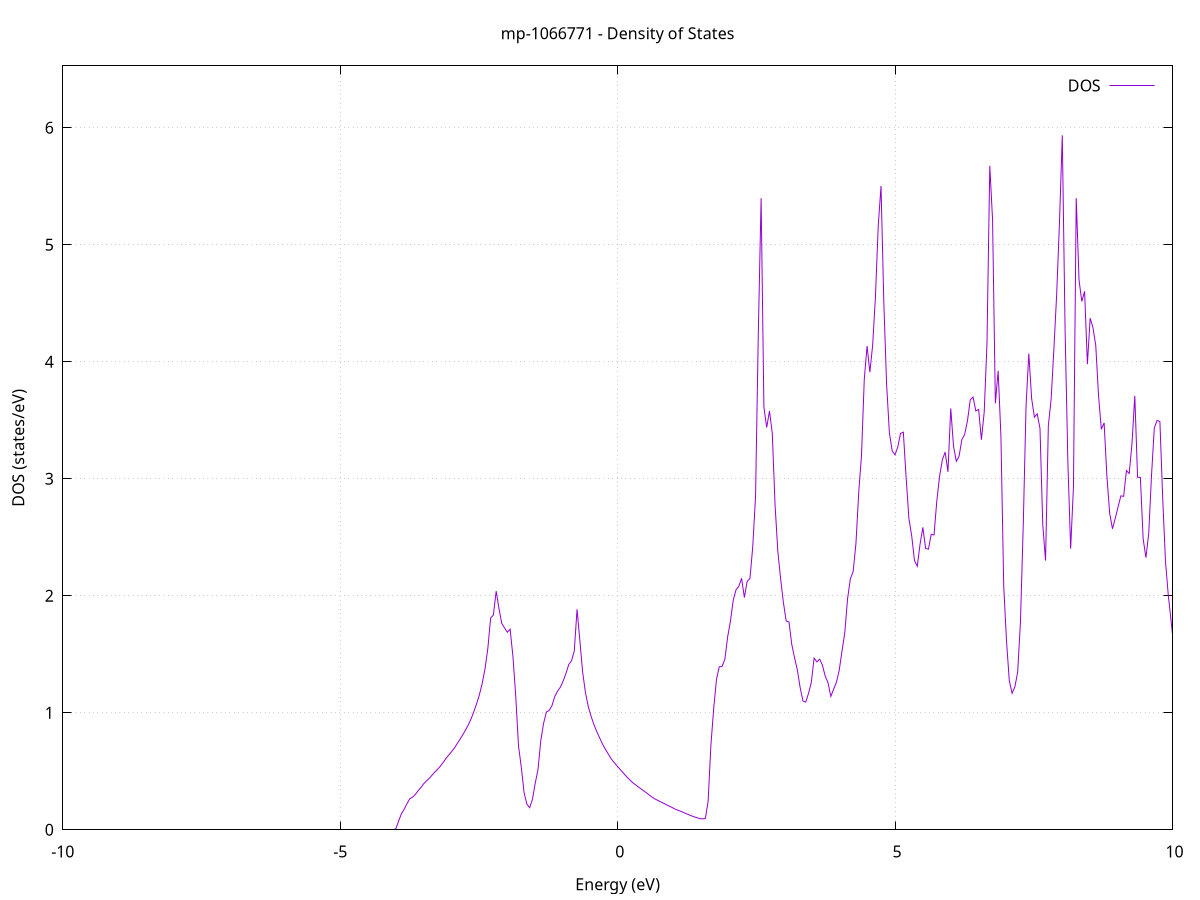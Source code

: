 set title 'mp-1066771 - Density of States'
set xlabel 'Energy (eV)'
set ylabel 'DOS (states/eV)'
set grid
set xrange [-10:10]
set yrange [0:6.529]
set xzeroaxis lt -1
set terminal png size 800,600
set output 'mp-1066771_dos_gnuplot.png'
plot '-' using 1:2 with lines title 'DOS'
-46.869700 0.000000
-46.819400 0.000000
-46.769200 0.000000
-46.718900 0.000000
-46.668600 0.000000
-46.618400 0.000000
-46.568100 0.000000
-46.517900 0.000000
-46.467600 0.000000
-46.417300 0.000000
-46.367100 0.000000
-46.316800 0.000000
-46.266600 0.000000
-46.216300 0.000000
-46.166000 0.000000
-46.115800 0.000000
-46.065500 0.000000
-46.015300 0.000000
-45.965000 0.000000
-45.914700 0.000000
-45.864500 0.000000
-45.814200 0.000000
-45.764000 0.000000
-45.713700 0.000000
-45.663400 0.000000
-45.613200 0.000000
-45.562900 0.000000
-45.512700 0.000000
-45.462400 0.000000
-45.412100 0.000000
-45.361900 0.000000
-45.311600 0.000000
-45.261400 0.000000
-45.211100 0.000000
-45.160800 0.000000
-45.110600 0.000000
-45.060300 0.000000
-45.010100 0.000000
-44.959800 0.000000
-44.909500 0.000000
-44.859300 0.000000
-44.809000 0.000000
-44.758800 0.000000
-44.708500 0.000000
-44.658300 0.000000
-44.608000 0.000000
-44.557700 0.000000
-44.507500 0.000000
-44.457200 0.000000
-44.407000 0.000000
-44.356700 0.000000
-44.306400 0.000000
-44.256200 0.000000
-44.205900 0.000000
-44.155700 0.000000
-44.105400 0.000000
-44.055100 0.000000
-44.004900 0.000000
-43.954600 0.000000
-43.904400 0.000000
-43.854100 0.000000
-43.803800 0.000000
-43.753600 0.000000
-43.703300 0.000000
-43.653100 0.000000
-43.602800 0.000000
-43.552500 0.000000
-43.502300 0.000000
-43.452000 0.000000
-43.401800 0.000000
-43.351500 0.000000
-43.301200 0.000000
-43.251000 0.000000
-43.200700 0.000000
-43.150500 0.000000
-43.100200 0.000000
-43.049900 0.000000
-42.999700 0.000000
-42.949400 0.000000
-42.899200 0.000000
-42.848900 0.000000
-42.798600 0.000000
-42.748400 0.000000
-42.698100 0.000000
-42.647900 0.000000
-42.597600 0.000000
-42.547400 0.000000
-42.497100 0.000000
-42.446800 0.000000
-42.396600 0.000000
-42.346300 0.000000
-42.296100 3.210400
-42.245800 21.568000
-42.195500 16.898800
-42.145300 23.032500
-42.095000 14.661300
-42.044800 0.000000
-41.994500 0.000000
-41.944200 0.000000
-41.894000 0.000000
-41.843700 0.000000
-41.793500 0.000000
-41.743200 0.000000
-41.692900 0.000000
-41.642700 0.000000
-41.592400 0.000000
-41.542200 0.000000
-41.491900 0.000000
-41.441600 0.000000
-41.391400 0.000000
-41.341100 0.000000
-41.290900 0.000000
-41.240600 0.000000
-41.190300 0.000000
-41.140100 0.000000
-41.089800 0.000000
-41.039600 0.000000
-40.989300 0.000000
-40.939000 0.000000
-40.888800 0.000000
-40.838500 0.000000
-40.788300 0.000000
-40.738000 0.000000
-40.687700 0.000000
-40.637500 0.000000
-40.587200 0.000000
-40.537000 0.000000
-40.486700 0.000000
-40.436500 0.000000
-40.386200 0.000000
-40.335900 0.000000
-40.285700 0.000000
-40.235400 0.000000
-40.185200 0.000000
-40.134900 0.000000
-40.084600 0.000000
-40.034400 0.000000
-39.984100 0.000000
-39.933900 0.000000
-39.883600 0.000000
-39.833300 0.000000
-39.783100 0.000000
-39.732800 0.000000
-39.682600 0.000000
-39.632300 0.000000
-39.582000 0.000000
-39.531800 0.000000
-39.481500 0.000000
-39.431300 0.000000
-39.381000 0.000000
-39.330700 0.000000
-39.280500 0.000000
-39.230200 0.000000
-39.180000 0.000000
-39.129700 0.000000
-39.079400 0.000000
-39.029200 0.000000
-38.978900 0.000000
-38.928700 0.000000
-38.878400 0.000000
-38.828100 0.000000
-38.777900 0.000000
-38.727600 0.000000
-38.677400 0.000000
-38.627100 0.000000
-38.576800 0.000000
-38.526600 0.000000
-38.476300 0.000000
-38.426100 0.000000
-38.375800 0.000000
-38.325600 0.000000
-38.275300 0.000000
-38.225000 0.000000
-38.174800 0.000000
-38.124500 0.000000
-38.074300 0.000000
-38.024000 0.000000
-37.973700 0.000000
-37.923500 0.000000
-37.873200 0.000000
-37.823000 0.000000
-37.772700 0.000000
-37.722400 0.000000
-37.672200 0.000000
-37.621900 0.000000
-37.571700 0.000000
-37.521400 0.000000
-37.471100 0.000000
-37.420900 0.000000
-37.370600 0.000000
-37.320400 0.000000
-37.270100 0.000000
-37.219800 0.000000
-37.169600 0.000000
-37.119300 0.000000
-37.069100 0.000000
-37.018800 0.000000
-36.968500 0.000000
-36.918300 0.000000
-36.868000 0.000000
-36.817800 0.000000
-36.767500 0.000000
-36.717200 0.000000
-36.667000 0.000000
-36.616700 0.000000
-36.566500 0.000000
-36.516200 0.000000
-36.465900 0.000000
-36.415700 0.000000
-36.365400 0.000000
-36.315200 0.000000
-36.264900 0.000000
-36.214700 0.000000
-36.164400 0.000000
-36.114100 0.000000
-36.063900 0.000000
-36.013600 0.000000
-35.963400 0.000000
-35.913100 0.000000
-35.862800 0.000000
-35.812600 0.000000
-35.762300 0.000000
-35.712100 0.000000
-35.661800 0.000000
-35.611500 0.000000
-35.561300 0.000000
-35.511000 0.000000
-35.460800 0.000000
-35.410500 0.000000
-35.360200 0.000000
-35.310000 0.000000
-35.259700 0.000000
-35.209500 0.000000
-35.159200 0.000000
-35.108900 0.000000
-35.058700 0.000000
-35.008400 0.000000
-34.958200 0.000000
-34.907900 0.000000
-34.857600 0.000000
-34.807400 0.000000
-34.757100 0.000000
-34.706900 0.000000
-34.656600 0.000000
-34.606300 0.000000
-34.556100 0.000000
-34.505800 0.000000
-34.455600 0.000000
-34.405300 0.000000
-34.355000 0.000000
-34.304800 0.000000
-34.254500 0.000000
-34.204300 0.000000
-34.154000 0.000000
-34.103800 0.000000
-34.053500 0.000000
-34.003200 0.000000
-33.953000 0.000000
-33.902700 0.000000
-33.852500 0.000000
-33.802200 0.000000
-33.751900 0.000000
-33.701700 0.000000
-33.651400 0.000000
-33.601200 0.000000
-33.550900 0.000000
-33.500600 0.000000
-33.450400 0.000000
-33.400100 0.000000
-33.349900 0.000000
-33.299600 0.000000
-33.249300 0.000000
-33.199100 0.000000
-33.148800 0.000000
-33.098600 0.000000
-33.048300 0.000000
-32.998000 0.000000
-32.947800 0.000000
-32.897500 0.000000
-32.847300 0.000000
-32.797000 0.000000
-32.746700 0.000000
-32.696500 0.000000
-32.646200 0.000000
-32.596000 0.000000
-32.545700 0.000000
-32.495400 0.000000
-32.445200 0.000000
-32.394900 0.000000
-32.344700 0.000000
-32.294400 0.000000
-32.244100 0.000000
-32.193900 0.000000
-32.143600 0.000000
-32.093400 0.000000
-32.043100 0.000000
-31.992900 0.000000
-31.942600 0.000000
-31.892300 0.000000
-31.842100 0.000000
-31.791800 0.000000
-31.741600 0.000000
-31.691300 0.000000
-31.641000 0.000000
-31.590800 0.000000
-31.540500 0.000000
-31.490300 0.000000
-31.440000 0.000000
-31.389700 0.000000
-31.339500 0.000000
-31.289200 0.000000
-31.239000 0.000000
-31.188700 0.000000
-31.138400 0.000000
-31.088200 0.000000
-31.037900 0.000000
-30.987700 0.000000
-30.937400 0.000000
-30.887100 0.000000
-30.836900 0.000000
-30.786600 0.000000
-30.736400 0.000000
-30.686100 0.000000
-30.635800 0.000000
-30.585600 0.000000
-30.535300 0.000000
-30.485100 0.000000
-30.434800 0.000000
-30.384500 0.000000
-30.334300 0.000000
-30.284000 0.000000
-30.233800 0.000000
-30.183500 0.000000
-30.133200 0.000000
-30.083000 0.000000
-30.032700 0.000000
-29.982500 0.000000
-29.932200 0.000000
-29.882000 0.000000
-29.831700 0.000000
-29.781400 0.000000
-29.731200 0.000000
-29.680900 0.000000
-29.630700 0.000000
-29.580400 0.000000
-29.530100 0.000000
-29.479900 0.000000
-29.429600 0.000000
-29.379400 0.000000
-29.329100 0.000000
-29.278800 0.000000
-29.228600 0.000000
-29.178300 0.000000
-29.128100 0.000000
-29.077800 0.000000
-29.027500 0.000000
-28.977300 0.000000
-28.927000 0.000000
-28.876800 0.000000
-28.826500 0.000000
-28.776200 0.000000
-28.726000 0.000000
-28.675700 0.000000
-28.625500 0.000000
-28.575200 0.000000
-28.524900 0.000000
-28.474700 0.000000
-28.424400 0.000000
-28.374200 0.000000
-28.323900 0.000000
-28.273600 0.000000
-28.223400 0.000000
-28.173100 0.000000
-28.122900 0.000000
-28.072600 0.000000
-28.022300 0.000000
-27.972100 0.000000
-27.921800 0.000000
-27.871600 0.000000
-27.821300 0.000000
-27.771100 0.000000
-27.720800 0.000000
-27.670500 0.000000
-27.620300 0.000000
-27.570000 0.000000
-27.519800 0.000000
-27.469500 0.000000
-27.419200 0.000000
-27.369000 0.000000
-27.318700 0.000000
-27.268500 0.000000
-27.218200 0.000000
-27.167900 0.000000
-27.117700 0.000000
-27.067400 0.000000
-27.017200 0.000000
-26.966900 0.000000
-26.916600 0.000000
-26.866400 0.000000
-26.816100 0.000000
-26.765900 0.000000
-26.715600 0.000000
-26.665300 0.000000
-26.615100 0.000000
-26.564800 0.000000
-26.514600 0.000000
-26.464300 0.000000
-26.414000 0.000000
-26.363800 0.000000
-26.313500 0.000000
-26.263300 0.000000
-26.213000 0.000000
-26.162700 0.000000
-26.112500 0.000000
-26.062200 0.000000
-26.012000 0.000000
-25.961700 0.000000
-25.911400 0.000000
-25.861200 0.000000
-25.810900 0.000000
-25.760700 0.000000
-25.710400 0.000000
-25.660200 0.000000
-25.609900 0.000000
-25.559600 0.000000
-25.509400 0.000000
-25.459100 0.000000
-25.408900 0.000000
-25.358600 0.000000
-25.308300 0.000000
-25.258100 0.000000
-25.207800 0.000000
-25.157600 0.000000
-25.107300 0.000000
-25.057000 0.000000
-25.006800 0.000000
-24.956500 0.000000
-24.906300 0.000000
-24.856000 0.000000
-24.805700 0.000000
-24.755500 0.000000
-24.705200 0.000000
-24.655000 0.000000
-24.604700 0.000000
-24.554400 0.000000
-24.504200 0.000000
-24.453900 0.000000
-24.403700 0.000000
-24.353400 0.000000
-24.303100 0.000000
-24.252900 0.000000
-24.202600 0.000000
-24.152400 0.000000
-24.102100 0.000000
-24.051800 0.000000
-24.001600 0.000000
-23.951300 0.000000
-23.901100 0.000000
-23.850800 0.000000
-23.800500 0.000000
-23.750300 0.000000
-23.700000 0.000000
-23.649800 0.000000
-23.599500 0.000000
-23.549300 0.000000
-23.499000 0.000000
-23.448700 0.000000
-23.398500 0.000000
-23.348200 0.000000
-23.298000 0.000000
-23.247700 0.000000
-23.197400 0.000000
-23.147200 0.000000
-23.096900 0.000000
-23.046700 0.000000
-22.996400 0.000000
-22.946100 0.000000
-22.895900 0.000000
-22.845600 0.000000
-22.795400 0.000000
-22.745100 0.000000
-22.694800 0.000000
-22.644600 0.000000
-22.594300 0.000000
-22.544100 0.000000
-22.493800 0.000000
-22.443500 0.000000
-22.393300 0.000000
-22.343000 0.000000
-22.292800 0.000000
-22.242500 0.000000
-22.192200 0.000000
-22.142000 0.000000
-22.091700 0.000000
-22.041500 0.000000
-21.991200 0.000000
-21.940900 0.000000
-21.890700 0.000000
-21.840400 0.000000
-21.790200 0.000000
-21.739900 0.000000
-21.689600 0.000000
-21.639400 0.000000
-21.589100 0.000000
-21.538900 0.000000
-21.488600 0.000000
-21.438400 0.000000
-21.388100 0.000000
-21.337800 0.000000
-21.287600 0.000000
-21.237300 0.000000
-21.187100 0.000000
-21.136800 0.000000
-21.086500 0.000000
-21.036300 0.000000
-20.986000 0.000000
-20.935800 0.000000
-20.885500 0.000000
-20.835200 5.190800
-20.785000 41.456500
-20.734700 17.898700
-20.684500 17.146700
-20.634200 1.389800
-20.583900 11.648500
-20.533700 12.637100
-20.483400 8.768500
-20.433200 7.055500
-20.382900 1.737200
-20.332600 7.072000
-20.282400 9.713400
-20.232100 11.916300
-20.181900 10.095500
-20.131600 5.646200
-20.081300 16.583700
-20.031100 15.696100
-19.980800 28.001300
-19.930600 0.000000
-19.880300 0.000000
-19.830000 0.000000
-19.779800 0.000000
-19.729500 0.000000
-19.679300 0.000000
-19.629000 0.000000
-19.578700 0.000000
-19.528500 0.000000
-19.478200 0.000000
-19.428000 0.000000
-19.377700 0.000000
-19.327500 0.000000
-19.277200 0.000000
-19.226900 0.000000
-19.176700 0.000000
-19.126400 0.000000
-19.076200 0.000000
-19.025900 0.000000
-18.975600 0.000000
-18.925400 0.000000
-18.875100 0.000000
-18.824900 0.000000
-18.774600 0.000000
-18.724300 0.000000
-18.674100 0.000000
-18.623800 0.000000
-18.573600 0.000000
-18.523300 0.000000
-18.473000 0.000000
-18.422800 0.000000
-18.372500 0.000000
-18.322300 0.000000
-18.272000 0.000000
-18.221700 0.000000
-18.171500 0.000000
-18.121200 0.000000
-18.071000 0.000000
-18.020700 0.000000
-17.970400 0.000000
-17.920200 0.000000
-17.869900 0.000000
-17.819700 0.000000
-17.769400 0.000000
-17.719100 0.000000
-17.668900 0.000000
-17.618600 0.000000
-17.568400 0.000000
-17.518100 0.000000
-17.467800 0.000000
-17.417600 0.000000
-17.367300 0.000000
-17.317100 0.000000
-17.266800 0.000000
-17.216600 0.000000
-17.166300 0.000000
-17.116000 0.000000
-17.065800 0.000000
-17.015500 0.000000
-16.965300 0.000000
-16.915000 0.000000
-16.864700 0.000000
-16.814500 0.000000
-16.764200 0.000000
-16.714000 0.000000
-16.663700 0.000000
-16.613400 0.000000
-16.563200 0.000000
-16.512900 0.000000
-16.462700 0.000000
-16.412400 0.000000
-16.362100 0.000000
-16.311900 0.000000
-16.261600 0.000000
-16.211400 0.000000
-16.161100 0.000000
-16.110800 0.000000
-16.060600 0.000000
-16.010300 0.000000
-15.960100 0.000000
-15.909800 0.000000
-15.859500 0.000000
-15.809300 0.000000
-15.759000 0.000000
-15.708800 0.000000
-15.658500 0.000000
-15.608200 0.000000
-15.558000 0.000000
-15.507700 0.000000
-15.457500 0.000000
-15.407200 0.000000
-15.356900 0.000000
-15.306700 0.000000
-15.256400 0.000000
-15.206200 0.000000
-15.155900 0.000000
-15.105600 0.000000
-15.055400 0.000000
-15.005100 0.000000
-14.954900 0.000000
-14.904600 0.000000
-14.854400 0.000000
-14.804100 0.000000
-14.753800 0.000000
-14.703600 0.000000
-14.653300 0.000000
-14.603100 0.000000
-14.552800 0.000000
-14.502500 0.000000
-14.452300 0.000000
-14.402000 0.000000
-14.351800 0.000000
-14.301500 0.000000
-14.251200 0.000000
-14.201000 0.000000
-14.150700 0.000000
-14.100500 0.000000
-14.050200 0.000000
-13.999900 0.000000
-13.949700 0.000000
-13.899400 0.000000
-13.849200 0.000000
-13.798900 0.000000
-13.748600 0.000000
-13.698400 0.000000
-13.648100 0.000000
-13.597900 0.000000
-13.547600 0.000000
-13.497300 0.000000
-13.447100 0.000000
-13.396800 0.000000
-13.346600 0.000000
-13.296300 0.000000
-13.246000 0.000000
-13.195800 0.000000
-13.145500 0.000000
-13.095300 0.000000
-13.045000 0.000000
-12.994700 0.000000
-12.944500 0.000000
-12.894200 0.000000
-12.844000 0.000000
-12.793700 0.000000
-12.743500 0.000000
-12.693200 0.000000
-12.642900 0.000000
-12.592700 0.000000
-12.542400 0.000000
-12.492200 0.000000
-12.441900 0.000000
-12.391600 0.000000
-12.341400 0.000000
-12.291100 0.000000
-12.240900 0.000000
-12.190600 0.000000
-12.140300 0.000000
-12.090100 0.000000
-12.039800 0.000000
-11.989600 0.000000
-11.939300 0.000000
-11.889000 0.000000
-11.838800 0.000000
-11.788500 0.000000
-11.738300 0.000000
-11.688000 0.000000
-11.637700 0.000000
-11.587500 0.000000
-11.537200 0.000000
-11.487000 0.000000
-11.436700 0.000000
-11.386400 0.000000
-11.336200 0.000000
-11.285900 0.000000
-11.235700 0.000000
-11.185400 0.000000
-11.135100 0.000000
-11.084900 0.000000
-11.034600 0.000000
-10.984400 0.000000
-10.934100 0.000000
-10.883800 0.000000
-10.833600 0.000000
-10.783300 0.000000
-10.733100 0.000000
-10.682800 0.000000
-10.632600 0.000000
-10.582300 0.000000
-10.532000 0.000000
-10.481800 0.000000
-10.431500 0.000000
-10.381300 0.000000
-10.331000 0.000000
-10.280700 0.000000
-10.230500 0.000000
-10.180200 0.000000
-10.130000 0.000000
-10.079700 0.000000
-10.029400 0.000000
-9.979200 0.000000
-9.928900 0.000000
-9.878700 0.000000
-9.828400 0.000000
-9.778100 0.000000
-9.727900 0.000000
-9.677600 0.000000
-9.627400 0.000000
-9.577100 0.000000
-9.526800 0.000000
-9.476600 0.000000
-9.426300 0.000000
-9.376100 0.000000
-9.325800 0.000000
-9.275500 0.000000
-9.225300 0.000000
-9.175000 0.000000
-9.124800 0.000000
-9.074500 0.000000
-9.024200 0.000000
-8.974000 0.000000
-8.923700 0.000000
-8.873500 0.000000
-8.823200 0.000000
-8.772900 0.000000
-8.722700 0.000000
-8.672400 0.000000
-8.622200 0.000000
-8.571900 0.000000
-8.521700 0.000000
-8.471400 0.000000
-8.421100 0.000000
-8.370900 0.000000
-8.320600 0.000000
-8.270400 0.000000
-8.220100 0.000000
-8.169800 0.000000
-8.119600 0.000000
-8.069300 0.000000
-8.019100 0.000000
-7.968800 0.000000
-7.918500 0.000000
-7.868300 0.000000
-7.818000 0.000000
-7.767800 0.000000
-7.717500 0.000000
-7.667200 0.000000
-7.617000 0.000000
-7.566700 0.000000
-7.516500 0.000000
-7.466200 0.000000
-7.415900 0.000000
-7.365700 0.000000
-7.315400 0.000000
-7.265200 0.000000
-7.214900 0.000000
-7.164600 0.000000
-7.114400 0.000000
-7.064100 0.000000
-7.013900 0.000000
-6.963600 0.000000
-6.913300 0.000000
-6.863100 0.000000
-6.812800 0.000000
-6.762600 0.000000
-6.712300 0.000000
-6.662000 0.000000
-6.611800 0.000000
-6.561500 0.000000
-6.511300 0.000000
-6.461000 0.000000
-6.410800 0.000000
-6.360500 0.000000
-6.310200 0.000000
-6.260000 0.000000
-6.209700 0.000000
-6.159500 0.000000
-6.109200 0.000000
-6.058900 0.000000
-6.008700 0.000000
-5.958400 0.000000
-5.908200 0.000000
-5.857900 0.000000
-5.807600 0.000000
-5.757400 0.000000
-5.707100 0.000000
-5.656900 0.000000
-5.606600 0.000000
-5.556300 0.000000
-5.506100 0.000000
-5.455800 0.000000
-5.405600 0.000000
-5.355300 0.000000
-5.305000 0.000000
-5.254800 0.000000
-5.204500 0.000000
-5.154300 0.000000
-5.104000 0.000000
-5.053700 0.000000
-5.003500 0.000000
-4.953200 0.000000
-4.903000 0.000000
-4.852700 0.000000
-4.802400 0.000000
-4.752200 0.000000
-4.701900 0.000000
-4.651700 0.000000
-4.601400 0.000000
-4.551100 0.000000
-4.500900 0.000000
-4.450600 0.000000
-4.400400 0.000000
-4.350100 0.000000
-4.299900 0.000000
-4.249600 0.000000
-4.199300 0.000000
-4.149100 0.000000
-4.098800 0.000000
-4.048600 0.000000
-3.998300 0.006900
-3.948000 0.073800
-3.897800 0.136000
-3.847500 0.176000
-3.797300 0.222200
-3.747000 0.264600
-3.696700 0.278700
-3.646500 0.302300
-3.596200 0.333400
-3.546000 0.360400
-3.495700 0.393300
-3.445400 0.418100
-3.395200 0.439500
-3.344900 0.466700
-3.294700 0.493900
-3.244400 0.517900
-3.194100 0.543800
-3.143900 0.576400
-3.093600 0.609300
-3.043400 0.639300
-2.993100 0.667900
-2.942800 0.697400
-2.892600 0.735900
-2.842300 0.772700
-2.792100 0.811400
-2.741800 0.852400
-2.691500 0.896400
-2.641300 0.948400
-2.591000 1.010100
-2.540800 1.078600
-2.490500 1.156000
-2.440200 1.252500
-2.390000 1.376400
-2.339700 1.548500
-2.289500 1.808800
-2.239200 1.836300
-2.189000 2.039800
-2.138700 1.891500
-2.088400 1.764100
-2.038200 1.724600
-1.987900 1.688000
-1.937700 1.715000
-1.887400 1.481700
-1.837100 1.147600
-1.786900 0.717800
-1.736600 0.535200
-1.686400 0.317700
-1.636100 0.218700
-1.585800 0.188900
-1.535600 0.260300
-1.485300 0.397600
-1.435100 0.517400
-1.384800 0.763600
-1.334500 0.909700
-1.284300 1.006200
-1.234000 1.019900
-1.183800 1.061100
-1.133500 1.138600
-1.083200 1.184700
-1.033000 1.218200
-0.982700 1.270600
-0.932500 1.334200
-0.882200 1.411800
-0.831900 1.444000
-0.781700 1.528200
-0.731400 1.884100
-0.681200 1.619500
-0.630900 1.347900
-0.580600 1.173100
-0.530400 1.055900
-0.480100 0.972500
-0.429900 0.902400
-0.379600 0.843400
-0.329300 0.790200
-0.279100 0.739400
-0.228800 0.694500
-0.178600 0.655100
-0.128300 0.615200
-0.078100 0.582800
-0.027800 0.555300
0.022500 0.527800
0.072700 0.500900
0.123000 0.474000
0.173200 0.447800
0.223500 0.424500
0.273800 0.401500
0.324000 0.383800
0.374300 0.366000
0.424500 0.348100
0.474800 0.331100
0.525100 0.313800
0.575300 0.295100
0.625600 0.277300
0.675800 0.262400
0.726100 0.250500
0.776400 0.238900
0.826600 0.227100
0.876900 0.214700
0.927100 0.202900
0.977400 0.191600
1.027700 0.178200
1.077900 0.168900
1.128200 0.159700
1.178400 0.150000
1.228700 0.139300
1.279000 0.129000
1.329200 0.119500
1.379500 0.110800
1.429700 0.102600
1.480000 0.095300
1.530300 0.093400
1.580500 0.095700
1.630800 0.243000
1.681000 0.726200
1.731300 1.037600
1.781600 1.286800
1.831800 1.393500
1.882100 1.395800
1.932300 1.458100
1.982600 1.648700
2.032800 1.783800
2.083100 1.961100
2.133400 2.050700
2.183600 2.082100
2.233900 2.149200
2.284100 1.984600
2.334400 2.122800
2.384700 2.148700
2.434900 2.419000
2.485200 2.848100
2.535400 4.248100
2.585700 5.397900
2.636000 3.613800
2.686200 3.438600
2.736500 3.578800
2.786700 3.389900
2.837000 2.776300
2.887300 2.377400
2.937500 2.144100
2.987800 1.940600
3.038000 1.784500
3.088300 1.775900
3.138600 1.583200
3.188800 1.469200
3.239100 1.365400
3.289300 1.215300
3.339600 1.100500
3.389900 1.091400
3.440100 1.165700
3.490400 1.260900
3.540600 1.467300
3.590900 1.435100
3.641200 1.458400
3.691400 1.406000
3.741700 1.311600
3.791900 1.257300
3.842200 1.139500
3.892500 1.201900
3.942700 1.260400
3.993000 1.362600
4.043200 1.525800
4.093500 1.683500
4.143700 1.973000
4.194000 2.144500
4.244300 2.207200
4.294500 2.444100
4.344800 2.883800
4.395000 3.200700
4.445300 3.852200
4.495600 4.134500
4.545800 3.910200
4.596100 4.143000
4.646300 4.558200
4.696600 5.162100
4.746900 5.502700
4.797100 4.508400
4.847400 3.808000
4.897600 3.392900
4.947900 3.238300
4.998200 3.204600
5.048400 3.270700
5.098700 3.387900
5.148900 3.398200
5.199200 3.009900
5.249500 2.660500
5.299700 2.511700
5.350000 2.301400
5.400200 2.252400
5.450500 2.441600
5.500800 2.584100
5.551000 2.404500
5.601300 2.398400
5.651500 2.525400
5.701800 2.519600
5.752100 2.810000
5.802300 3.022200
5.852600 3.162700
5.902800 3.227900
5.953100 3.059200
6.003400 3.601100
6.053600 3.277500
6.103900 3.149200
6.154100 3.194300
6.204400 3.336500
6.254600 3.378900
6.304900 3.496200
6.355200 3.674800
6.405400 3.698400
6.455700 3.579500
6.505900 3.593600
6.556200 3.333400
6.606500 3.569700
6.656700 4.159800
6.707000 5.674500
6.757200 5.213800
6.807500 3.644200
6.857800 3.923500
6.908000 3.361700
6.958300 2.079700
7.008500 1.611700
7.058800 1.274800
7.109100 1.166600
7.159300 1.221700
7.209600 1.347700
7.259800 1.775700
7.310100 2.601500
7.360400 3.621200
7.410600 4.070000
7.460900 3.687500
7.511100 3.526600
7.561400 3.555100
7.611700 3.430800
7.661900 2.606100
7.712200 2.300800
7.762400 3.454300
7.812700 3.680800
7.863000 4.114800
7.913200 4.583200
7.963500 5.193900
8.013700 5.935900
8.064000 4.277500
8.114300 3.142900
8.164500 2.402900
8.214800 2.930100
8.265000 5.398700
8.315300 4.699300
8.365500 4.515600
8.415800 4.602200
8.466100 3.980000
8.516300 4.372400
8.566600 4.292400
8.616800 4.140200
8.667100 3.710800
8.717400 3.422700
8.767600 3.477400
8.817900 3.020700
8.868100 2.703500
8.918400 2.572500
8.968700 2.662800
9.018900 2.758700
9.069200 2.854000
9.119400 2.849900
9.169700 3.070300
9.220000 3.044900
9.270200 3.302300
9.320500 3.708300
9.370700 3.012900
9.421000 3.011100
9.471300 2.485600
9.521500 2.325200
9.571800 2.534900
9.622000 3.029500
9.672300 3.433600
9.722600 3.499100
9.772800 3.489200
9.823100 2.837300
9.873300 2.296500
9.923600 2.006900
9.973900 1.789700
10.024100 1.560500
10.074400 1.765400
10.124600 2.124100
10.174900 2.635900
10.225200 2.550500
10.275400 2.828300
10.325700 3.232900
10.375900 2.969000
10.426200 2.762200
10.476400 2.678300
10.526700 2.633200
10.577000 2.511400
10.627200 2.240900
10.677500 1.957700
10.727700 1.901000
10.778000 1.891100
10.828300 1.979900
10.878500 2.273200
10.928800 2.702700
10.979000 3.087300
11.029300 3.578700
11.079600 3.780300
11.129800 3.442900
11.180100 2.973000
11.230300 2.734500
11.280600 2.780100
11.330900 2.868400
11.381100 2.724100
11.431400 2.233800
11.481600 2.111600
11.531900 2.439300
11.582200 2.749800
11.632400 3.047300
11.682700 3.163200
11.732900 3.193700
11.783200 3.244700
11.833500 3.828100
11.883700 4.339500
11.934000 3.778000
11.984200 3.263800
12.034500 2.871600
12.084800 2.356300
12.135000 1.877800
12.185300 1.841200
12.235500 2.190900
12.285800 2.570500
12.336100 2.912600
12.386300 3.060000
12.436600 3.251600
12.486800 2.865600
12.537100 2.692600
12.587300 2.251800
12.637600 1.982800
12.687900 1.848400
12.738100 1.898200
12.788400 1.907500
12.838600 2.015900
12.888900 2.308100
12.939200 2.470700
12.989400 2.731400
13.039700 2.745700
13.089900 2.782000
13.140200 2.929700
13.190500 3.136200
13.240700 3.317300
13.291000 3.394600
13.341200 3.065000
13.391500 2.860400
13.441800 3.078000
13.492000 3.617300
13.542300 3.481900
13.592500 3.242200
13.642800 3.621200
13.693100 3.941300
13.743300 4.230800
13.793600 3.152100
13.843800 3.061100
13.894100 2.645700
13.944400 2.095700
13.994600 1.746000
14.044900 1.557700
14.095100 1.583900
14.145400 1.866100
14.195700 2.136800
14.245900 2.219200
14.296200 2.279900
14.346400 2.298900
14.396700 2.587000
14.447000 3.005000
14.497200 2.518100
14.547500 2.388400
14.597700 2.459700
14.648000 2.577500
14.698200 2.721300
14.748500 2.897600
14.798800 2.843300
14.849000 2.629400
14.899300 2.631700
14.949500 2.459000
14.999800 2.183400
15.050100 1.979800
15.100300 1.896700
15.150600 1.882500
15.200800 2.018700
15.251100 2.254700
15.301400 2.398100
15.351600 2.412800
15.401900 2.331900
15.452100 2.257900
15.502400 2.188200
15.552700 2.253400
15.602900 2.479100
15.653200 2.863600
15.703400 2.978600
15.753700 3.086100
15.804000 3.078300
15.854200 2.955800
15.904500 2.576100
15.954700 2.367700
16.005000 2.253800
16.055300 2.179800
16.105500 2.164400
16.155800 2.073400
16.206000 2.189800
16.256300 2.342500
16.306600 2.423700
16.356800 2.556500
16.407100 2.620700
16.457300 2.541800
16.507600 2.520400
16.557900 2.419500
16.608100 2.398000
16.658400 2.560200
16.708600 2.210700
16.758900 2.067600
16.809200 2.009500
16.859400 2.035700
16.909700 2.161000
16.959900 2.035000
17.010200 2.003800
17.060400 2.089100
17.110700 2.203100
17.161000 2.304200
17.211200 2.311400
17.261500 2.260200
17.311700 2.177900
17.362000 2.127300
17.412300 2.069300
17.462500 2.047200
17.512800 2.062200
17.563000 2.022400
17.613300 2.019900
17.663600 2.084800
17.713800 2.034200
17.764100 2.091200
17.814300 2.220100
17.864600 2.305900
17.914900 2.369300
17.965100 2.458600
18.015400 2.635100
18.065600 2.608700
18.115900 3.053500
18.166200 2.619000
18.216400 2.654200
18.266700 2.821400
18.316900 2.872100
18.367200 3.138300
18.417500 3.384900
18.467700 3.651300
18.518000 3.760200
18.568200 3.191100
18.618500 2.945900
18.668800 2.747600
18.719000 2.626100
18.769300 2.466300
18.819500 2.531900
18.869800 2.757400
18.920100 3.458300
18.970300 3.883600
19.020600 4.260600
19.070800 3.899300
19.121100 3.858500
19.171300 3.172100
19.221600 2.682500
19.271900 2.172000
19.322100 2.132400
19.372400 2.235100
19.422600 2.520700
19.472900 2.423600
19.523200 2.318700
19.573400 2.412700
19.623700 2.463700
19.673900 2.411100
19.724200 2.559800
19.774500 2.679700
19.824700 2.309700
19.875000 2.151500
19.925200 2.186600
19.975500 2.276800
20.025800 2.323100
20.076000 2.251700
20.126300 2.183300
20.176500 2.164900
20.226800 2.038600
20.277100 1.973900
20.327300 1.892700
20.377600 1.821800
20.427800 1.796200
20.478100 1.681900
20.528400 1.650200
20.578600 1.595400
20.628900 1.941300
20.679100 1.926600
20.729400 1.778200
20.779700 1.772600
20.829900 1.828100
20.880200 1.895900
20.930400 2.012200
20.980700 2.171800
21.031000 2.494100
21.081200 2.568800
21.131500 2.373800
21.181700 2.402600
21.232000 2.619500
21.282200 2.911400
21.332500 3.299000
21.382800 3.557100
21.433000 4.123500
21.483300 4.565100
21.533500 4.676800
21.583800 4.158100
21.634100 3.901200
21.684300 3.820800
21.734600 3.915800
21.784800 3.556700
21.835100 3.466100
21.885400 3.442600
21.935600 3.228600
21.985900 3.129900
22.036100 2.956900
22.086400 2.288200
22.136700 2.108600
22.186900 1.997300
22.237200 1.922800
22.287400 1.894200
22.337700 2.183600
22.388000 2.318600
22.438200 2.490700
22.488500 2.430700
22.538700 2.382300
22.589000 2.340600
22.639300 2.380800
22.689500 2.526700
22.739800 2.676500
22.790000 2.898600
22.840300 3.090300
22.890600 3.424100
22.940800 3.460100
22.991100 3.474100
23.041300 3.323800
23.091600 2.952600
23.141900 2.581800
23.192100 2.339500
23.242400 2.206000
23.292600 2.161600
23.342900 2.060200
23.393100 1.869000
23.443400 1.787300
23.493700 1.810200
23.543900 1.890000
23.594200 1.913000
23.644400 2.062300
23.694700 2.222800
23.745000 2.328500
23.795200 2.490700
23.845500 2.724300
23.895700 3.087200
23.946000 3.359100
23.996300 3.381000
24.046500 3.146600
24.096800 3.134000
24.147000 2.724100
24.197300 2.892800
24.247600 3.291500
24.297800 3.607400
24.348100 3.764600
24.398300 3.755700
24.448600 3.551100
24.498900 3.390000
24.549100 3.098400
24.599400 3.002600
24.649600 2.978200
24.699900 2.887500
24.750200 2.898100
24.800400 2.824200
24.850700 2.792400
24.900900 2.750400
24.951200 2.799400
25.001500 3.095500
25.051700 3.231700
25.102000 3.279900
25.152200 3.293300
25.202500 3.061400
25.252800 2.985200
25.303000 2.919300
25.353300 2.952400
25.403500 3.051200
25.453800 3.201500
25.504000 3.100800
25.554300 3.243700
25.604600 3.671200
25.654800 3.955000
25.705100 3.692900
25.755300 3.178100
25.805600 2.807600
25.855900 2.734800
25.906100 2.714400
25.956400 2.598700
26.006600 2.394200
26.056900 2.359700
26.107200 2.413500
26.157400 2.755700
26.207700 2.940500
26.257900 3.099200
26.308200 3.033900
26.358500 2.970300
26.408700 2.953700
26.459000 2.991700
26.509200 2.951400
26.559500 2.993000
26.609800 2.710500
26.660000 2.579000
26.710300 2.768100
26.760500 2.994100
26.810800 2.994500
26.861100 3.276600
26.911300 3.656800
26.961600 3.282000
27.011800 2.932200
27.062100 2.500700
27.112400 2.432300
27.162600 2.276500
27.212900 2.243700
27.263100 2.262900
27.313400 2.164500
27.363700 2.177900
27.413900 2.262900
27.464200 2.505700
27.514400 2.595000
27.564700 2.594800
27.614900 2.526500
27.665200 2.519700
27.715500 2.524800
27.765700 2.685600
27.816000 2.915200
27.866200 3.073400
27.916500 3.136400
27.966800 3.198300
28.017000 2.972500
28.067300 2.770800
28.117500 2.795200
28.167800 2.837300
28.218100 2.959000
28.268300 2.911900
28.318600 2.680200
28.368800 2.805400
28.419100 3.185200
28.469400 3.271200
28.519600 3.387200
28.569900 3.071000
28.620100 2.890800
28.670400 2.932000
28.720700 2.976000
28.770900 2.883200
28.821200 2.831700
28.871400 2.681900
28.921700 2.844800
28.972000 2.832000
29.022200 2.861200
29.072500 3.016700
29.122700 3.124800
29.173000 3.560000
29.223300 3.517800
29.273500 3.601600
29.323800 3.711100
29.374000 3.788100
29.424300 3.835600
29.474600 3.534000
29.524800 3.324000
29.575100 3.171300
29.625300 2.699500
29.675600 2.804600
29.725800 3.118100
29.776100 3.450600
29.826400 3.129200
29.876600 3.344500
29.926900 3.725700
29.977100 3.894700
30.027400 3.837700
30.077700 3.921900
30.127900 3.839500
30.178200 3.540600
30.228400 3.088100
30.278700 2.961000
30.329000 3.018300
30.379200 3.597800
30.429500 3.413500
30.479700 3.401600
30.530000 3.463100
30.580300 3.560700
30.630500 3.696700
30.680800 3.567000
30.731000 3.282500
30.781300 3.269200
30.831600 3.319500
30.881800 3.345800
30.932100 3.188500
30.982300 3.056100
31.032600 3.317600
31.082900 3.725900
31.133100 3.860700
31.183400 3.840400
31.233600 3.775700
31.283900 3.660600
31.334200 3.593500
31.384400 3.564100
31.434700 3.512500
31.484900 3.376700
31.535200 3.393700
31.585500 3.318500
31.635700 3.294500
31.686000 3.345900
31.736200 3.521300
31.786500 3.521300
31.836700 3.218200
31.887000 3.081300
31.937300 3.373800
31.987500 3.257800
32.037800 3.302000
32.088000 3.420400
32.138300 3.400400
32.188600 3.302000
32.238800 3.461200
32.289100 3.496400
32.339300 3.510600
32.389600 3.020800
32.439900 2.766700
32.490100 2.743200
32.540400 2.838200
32.590600 3.134900
32.640900 3.300600
32.691200 3.604600
32.741400 4.467600
32.791700 3.689300
32.841900 3.558200
32.892200 3.163700
32.942500 2.960600
32.992700 3.030800
33.043000 3.256700
33.093200 3.366300
33.143500 3.362400
33.193800 3.497600
33.244000 3.168500
33.294300 2.991800
33.344500 2.803600
33.394800 2.518000
33.445100 2.313000
33.495300 2.222200
33.545600 2.205900
33.595800 2.628700
33.646100 3.003800
33.696400 3.120600
33.746600 3.062500
33.796900 2.993100
33.847100 2.992600
33.897400 3.020100
33.947600 2.878800
33.997900 2.743500
34.048200 2.731400
34.098400 2.798200
34.148700 2.897000
34.198900 2.767800
34.249200 3.208200
34.299500 3.393400
34.349700 3.254500
34.400000 3.157500
34.450200 3.330500
34.500500 3.457200
34.550800 3.425900
34.601000 3.363000
34.651300 3.107200
34.701500 2.914200
34.751800 2.755300
34.802100 2.734400
34.852300 2.739200
34.902600 3.132200
34.952800 3.773000
35.003100 4.725500
35.053400 4.847000
35.103600 4.362300
35.153900 4.037100
35.204100 3.960100
35.254400 3.960900
35.304700 3.913000
35.354900 3.902000
35.405200 3.855000
35.455400 3.834000
35.505700 3.577300
35.556000 3.440200
35.606200 3.421200
35.656500 3.422800
35.706700 3.394000
35.757000 3.433200
35.807300 3.493200
35.857500 3.397300
35.907800 3.234500
35.958000 3.128600
36.008300 3.259800
36.058500 3.190900
36.108800 3.198500
36.159100 3.282700
36.209300 3.286900
36.259600 3.310800
36.309800 3.500100
36.360100 3.612600
36.410400 3.991500
36.460600 4.031300
36.510900 3.435900
36.561100 3.238600
36.611400 3.154100
36.661700 3.236000
36.711900 3.638100
36.762200 3.972200
36.812400 4.097400
36.862700 4.073600
36.913000 3.746900
36.963200 3.383500
37.013500 3.134400
37.063700 3.017300
37.114000 2.895400
37.164300 2.835000
37.214500 2.914900
37.264800 3.267300
37.315000 3.772200
37.365300 4.309600
37.415600 4.529500
37.465800 4.362600
37.516100 4.191300
37.566300 4.022200
37.616600 3.727700
37.666900 3.457000
37.717100 3.526200
37.767400 3.072300
37.817600 3.388100
37.867900 3.310000
37.918200 3.686100
37.968400 4.031900
38.018700 4.375800
38.068900 4.064600
38.119200 3.424100
38.169400 3.274600
38.219700 3.239500
38.270000 3.285900
38.320200 3.317000
38.370500 3.286700
38.420700 3.420500
38.471000 3.615500
38.521300 3.447700
38.571500 3.251500
38.621800 3.051200
38.672000 3.235500
38.722300 3.557600
38.772600 4.055400
38.822800 3.790800
38.873100 3.472000
38.923300 3.212800
38.973600 3.197500
39.023900 3.133900
39.074100 3.295300
39.124400 3.325300
39.174600 3.299700
39.224900 3.357400
39.275200 3.394000
39.325400 3.347100
39.375700 3.477400
39.425900 3.507600
39.476200 3.202400
39.526500 3.186500
39.576700 3.334000
39.627000 3.323800
39.677200 3.112000
39.727500 3.062600
39.777800 3.123300
39.828000 3.313100
39.878300 3.294200
39.928500 3.326400
39.978800 3.496700
40.029100 3.607200
40.079300 3.418200
40.129600 3.346900
40.179800 3.328700
40.230100 3.529000
40.280300 3.526700
40.330600 3.316800
40.380900 3.379300
40.431100 3.439400
40.481400 3.531300
40.531600 3.624500
40.581900 3.473100
40.632200 3.760200
40.682400 3.719900
40.732700 3.671400
40.782900 3.820000
40.833200 3.798200
40.883500 3.601600
40.933700 3.349800
40.984000 3.147800
41.034200 3.117200
41.084500 3.133000
41.134800 3.303300
41.185000 3.433100
41.235300 3.474300
41.285500 3.484100
41.335800 3.535900
41.386100 3.660200
41.436300 3.538700
41.486600 3.498700
41.536800 3.591600
41.587100 3.599400
41.637400 3.395700
41.687600 3.358000
41.737900 3.365500
41.788100 3.382300
41.838400 3.358200
41.888700 3.710700
41.938900 3.966900
41.989200 4.049200
42.039400 4.066200
42.089700 3.840200
42.140000 3.639200
42.190200 3.705100
42.240500 3.841900
42.290700 4.075600
42.341000 3.969700
42.391200 3.910900
42.441500 3.804300
42.491800 3.716200
42.542000 3.622400
42.592300 3.718300
42.642500 3.878100
42.692800 3.878800
42.743100 4.072400
42.793300 4.204100
42.843600 4.392400
42.893800 4.112800
42.944100 3.859800
42.994400 3.559800
43.044600 3.512500
43.094900 3.466500
43.145100 3.552000
43.195400 3.652000
43.245700 3.803900
43.295900 3.888000
43.346200 4.109000
43.396400 4.440000
43.446700 4.642200
43.497000 4.647200
43.547200 4.582600
43.597500 4.135100
43.647700 3.465400
43.698000 3.296400
43.748300 3.623900
43.798500 3.895900
43.848800 4.240500
43.899000 4.446700
43.949300 4.091700
43.999600 3.730300
44.049800 3.799600
44.100100 3.882100
44.150300 3.814500
44.200600 3.864400
44.250900 4.092700
44.301100 4.270200
44.351400 4.286900
44.401600 4.674900
44.451900 4.342700
44.502100 3.648600
44.552400 3.473500
44.602700 3.467100
44.652900 3.628400
44.703200 4.020000
44.753400 4.487000
44.803700 4.823000
44.854000 4.891700
44.904200 4.562800
44.954500 4.075400
45.004700 3.707600
45.055000 3.633400
45.105300 3.566700
45.155500 3.799900
45.205800 3.976200
45.256000 3.916500
45.306300 3.857400
45.356600 3.853000
45.406800 3.864300
45.457100 3.494100
45.507300 3.562000
45.557600 3.972400
45.607900 3.897300
45.658100 3.970400
45.708400 3.929200
45.758600 3.887700
45.808900 3.739500
45.859200 3.711300
45.909400 3.854000
45.959700 3.958800
46.009900 3.828900
46.060200 3.755400
46.110500 3.612300
46.160700 3.573600
46.211000 3.679300
46.261200 3.730900
46.311500 3.724400
46.361800 3.582500
46.412000 3.598300
46.462300 3.626800
46.512500 3.912300
46.562800 3.908500
46.613100 3.986400
46.663300 3.812600
46.713600 3.755100
46.763800 3.369000
46.814100 3.382400
46.864300 3.408700
46.914600 3.416600
46.964900 3.357300
47.015100 3.085900
47.065400 2.780100
47.115600 2.552900
47.165900 2.314400
47.216200 2.106100
47.266400 2.099200
47.316700 1.819100
47.366900 1.688500
47.417200 1.586100
47.467500 1.334300
47.517700 1.019000
47.568000 0.865500
47.618200 0.798800
47.668500 0.733600
47.718800 0.671900
47.769000 0.617300
47.819300 0.585500
47.869500 0.559900
47.919800 0.494900
47.970100 0.371300
48.020300 0.311700
48.070600 0.266300
48.120800 0.222100
48.171100 0.168600
48.221400 0.159100
48.271600 0.157600
48.321900 0.155100
48.372100 0.172700
48.422400 0.071600
48.472700 0.033900
48.522900 0.020900
48.573200 0.015400
48.623400 0.012400
48.673700 0.009700
48.724000 0.007400
48.774200 0.005400
48.824500 0.003700
48.874700 0.002300
48.925000 0.001300
48.975200 0.000500
49.025500 0.000100
49.075800 0.000000
49.126000 0.000000
49.176300 0.000000
49.226500 0.000000
49.276800 0.000000
49.327100 0.000000
49.377300 0.000000
49.427600 0.000000
49.477800 0.000000
49.528100 0.000000
49.578400 0.000000
49.628600 0.000000
49.678900 0.000000
49.729100 0.000000
49.779400 0.000000
49.829700 0.000000
49.879900 0.000000
49.930200 0.000000
49.980400 0.000000
50.030700 0.000000
50.081000 0.000000
50.131200 0.000000
50.181500 0.000000
50.231700 0.000000
50.282000 0.000000
50.332300 0.000000
50.382500 0.000000
50.432800 0.000000
50.483000 0.000000
50.533300 0.000000
50.583600 0.000000
50.633800 0.000000
50.684100 0.000000
50.734300 0.000000
50.784600 0.000000
50.834900 0.000000
50.885100 0.000000
50.935400 0.000000
50.985600 0.000000
51.035900 0.000000
51.086100 0.000000
51.136400 0.000000
51.186700 0.000000
51.236900 0.000000
51.287200 0.000000
51.337400 0.000000
51.387700 0.000000
51.438000 0.000000
51.488200 0.000000
51.538500 0.000000
51.588700 0.000000
51.639000 0.000000
51.689300 0.000000
51.739500 0.000000
51.789800 0.000000
51.840000 0.000000
51.890300 0.000000
51.940600 0.000000
51.990800 0.000000
52.041100 0.000000
52.091300 0.000000
52.141600 0.000000
52.191900 0.000000
52.242100 0.000000
52.292400 0.000000
52.342600 0.000000
52.392900 0.000000
52.443200 0.000000
52.493400 0.000000
52.543700 0.000000
52.593900 0.000000
52.644200 0.000000
52.694500 0.000000
52.744700 0.000000
52.795000 0.000000
52.845200 0.000000
52.895500 0.000000
52.945800 0.000000
52.996000 0.000000
53.046300 0.000000
53.096500 0.000000
53.146800 0.000000
53.197000 0.000000
53.247300 0.000000
53.297600 0.000000
53.347800 0.000000
53.398100 0.000000
53.448300 0.000000
53.498600 0.000000
53.548900 0.000000
53.599100 0.000000
53.649400 0.000000
e
